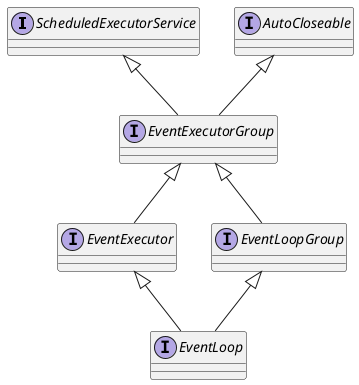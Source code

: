 @startuml

ScheduledExecutorService            <|--    EventExecutorGroup
AutoCloseable                       <|--    EventExecutorGroup
EventExecutorGroup                  <|--    EventExecutor

EventExecutorGroup                  <|--    EventLoopGroup

EventLoopGroup                      <|--    EventLoop
EventExecutor                       <|--    EventLoop

interface ScheduledExecutorService {
}
interface AutoCloseable {
}
interface EventExecutorGroup {
}
interface EventLoopGroup {
}
interface EventExecutor {
}
interface EventLoop {
}


@enduml